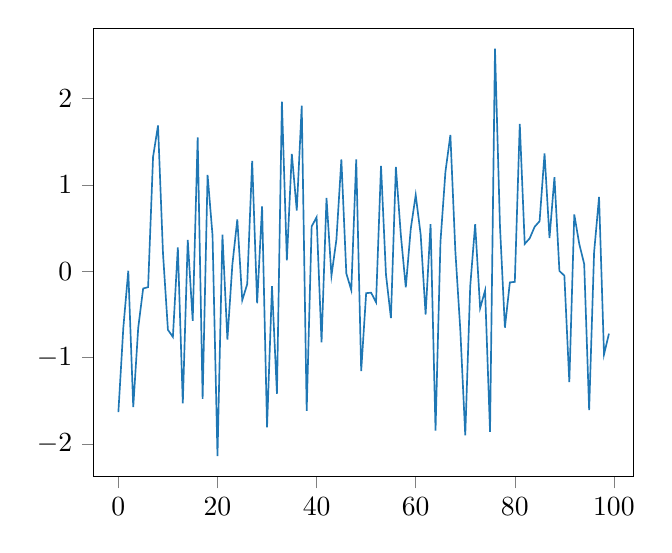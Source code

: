 % This file was created by matplotlib2tikz v0.6.17.
\begin{tikzpicture}

\definecolor{color0}{rgb}{0.122,0.467,0.706}

\begin{axis}[
xmin=-4.95, xmax=103.95,
ymin=-2.374, ymax=2.812,
tick align=outside,
tick pos=left,
x grid style={white!69.02!black},
y grid style={white!69.02!black}
]
\addplot [semithick, color0, forget plot]
table {%
0 -1.629
1 -0.652
2 0.006
3 -1.571
4 -0.656
5 -0.199
6 -0.183
7 1.324
8 1.687
9 0.212
10 -0.677
11 -0.759
12 0.276
13 -1.528
14 0.362
15 -0.572
16 1.549
17 -1.474
18 1.115
19 0.416
20 -2.138
21 0.425
22 -0.791
23 0.076
24 0.6
25 -0.334
26 -0.148
27 1.277
28 -0.369
29 0.752
30 -1.804
31 -0.173
32 -1.416
33 1.962
34 0.127
35 1.359
36 0.704
37 1.915
38 -1.614
39 0.519
40 0.626
41 -0.823
42 0.848
43 -0.05
44 0.367
45 1.294
46 -0.025
47 -0.217
48 1.294
49 -1.153
50 -0.253
51 -0.247
52 -0.358
53 1.22
54 -0.038
55 -0.541
56 1.207
57 0.421
58 -0.186
59 0.491
60 0.882
61 0.426
62 -0.499
63 0.546
64 -1.844
65 0.345
66 1.152
67 1.577
68 0.234
69 -0.675
70 -1.898
71 -0.174
72 0.546
73 -0.427
74 -0.222
75 -1.857
76 2.576
77 0.53
78 -0.652
79 -0.128
80 -0.122
81 1.706
82 0.317
83 0.381
84 0.515
85 0.58
86 1.363
87 0.386
88 1.09
89 0.004
90 -0.05
91 -1.282
92 0.657
93 0.318
94 0.085
95 -1.604
96 0.22
97 0.86
98 -0.961
99 -0.721
};
\end{axis}

\end{tikzpicture}
